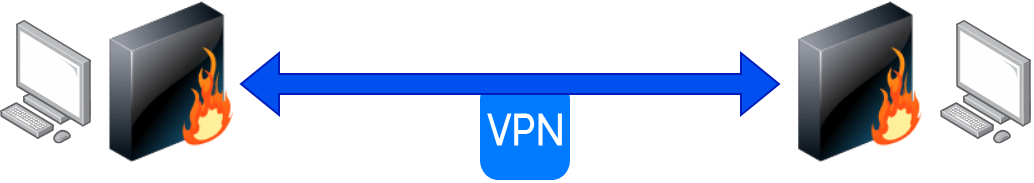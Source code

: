 <mxfile version="21.8.2" type="github">
  <diagram name="Página-1" id="aytSoL0TnzGYMa3c5e0-">
    <mxGraphModel dx="970" dy="987" grid="1" gridSize="10" guides="1" tooltips="1" connect="1" arrows="1" fold="1" page="1" pageScale="1" pageWidth="827" pageHeight="1169" math="0" shadow="0">
      <root>
        <mxCell id="0" />
        <mxCell id="1" parent="0" />
        <mxCell id="ivl3_HzQPIkz4OCi3NpX-3" value="" style="image;points=[];aspect=fixed;html=1;align=center;shadow=0;dashed=0;image=img/lib/allied_telesis/computer_and_terminals/Personal_Computer.svg;" vertex="1" parent="1">
          <mxGeometry x="140" y="380" width="45.6" height="61.8" as="geometry" />
        </mxCell>
        <mxCell id="ivl3_HzQPIkz4OCi3NpX-4" value="" style="image;points=[];aspect=fixed;html=1;align=center;shadow=0;dashed=0;image=img/lib/allied_telesis/computer_and_terminals/Personal_Computer.svg;" vertex="1" parent="1">
          <mxGeometry x="610" y="380" width="45.6" height="61.8" as="geometry" />
        </mxCell>
        <mxCell id="ivl3_HzQPIkz4OCi3NpX-5" value="" style="image;html=1;image=img/lib/clip_art/networking/Firewall_128x128.png" vertex="1" parent="1">
          <mxGeometry x="530" y="370.9" width="80" height="80" as="geometry" />
        </mxCell>
        <mxCell id="ivl3_HzQPIkz4OCi3NpX-6" value="" style="image;html=1;image=img/lib/clip_art/networking/Firewall_128x128.png" vertex="1" parent="1">
          <mxGeometry x="185.6" y="370.9" width="80" height="80" as="geometry" />
        </mxCell>
        <mxCell id="ivl3_HzQPIkz4OCi3NpX-7" value="" style="html=1;strokeWidth=1;shadow=0;dashed=0;shape=mxgraph.ios7.misc.vpn;fillColor=#007AFF;strokeColor=none;buttonText=;strokeColor2=#222222;fontColor=#222222;fontSize=8;verticalLabelPosition=bottom;verticalAlign=top;align=center;sketch=0;" vertex="1" parent="1">
          <mxGeometry x="380" y="410" width="45" height="50" as="geometry" />
        </mxCell>
        <mxCell id="ivl3_HzQPIkz4OCi3NpX-9" value="" style="shape=flexArrow;endArrow=classic;startArrow=classic;html=1;rounded=0;fillColor=#0050ef;strokeColor=#001DBC;" edge="1" parent="1">
          <mxGeometry width="100" height="100" relative="1" as="geometry">
            <mxPoint x="260" y="412" as="sourcePoint" />
            <mxPoint x="530" y="412" as="targetPoint" />
          </mxGeometry>
        </mxCell>
      </root>
    </mxGraphModel>
  </diagram>
</mxfile>
